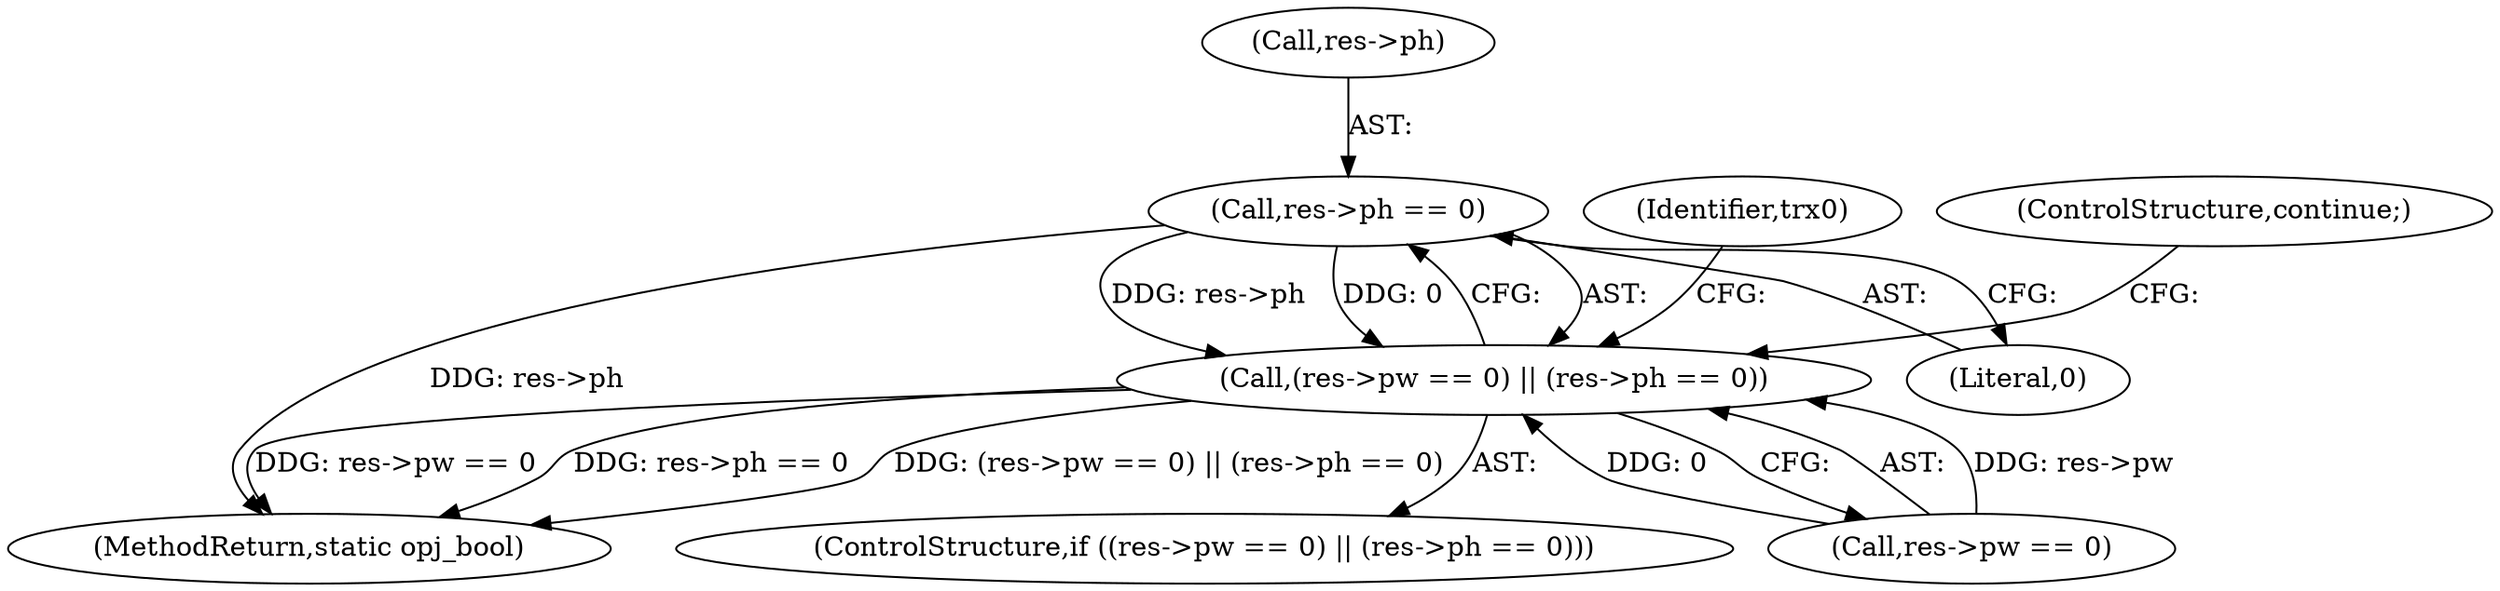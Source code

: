 digraph "0_openjpeg_c277159986c80142180fbe5efb256bbf3bdf3edc_1@pointer" {
"1000628" [label="(Call,res->ph == 0)"];
"1000622" [label="(Call,(res->pw == 0) || (res->ph == 0))"];
"1000621" [label="(ControlStructure,if ((res->pw == 0) || (res->ph == 0)))"];
"1000629" [label="(Call,res->ph)"];
"1000787" [label="(MethodReturn,static opj_bool)"];
"1000628" [label="(Call,res->ph == 0)"];
"1000638" [label="(Identifier,trx0)"];
"1000623" [label="(Call,res->pw == 0)"];
"1000632" [label="(Literal,0)"];
"1000622" [label="(Call,(res->pw == 0) || (res->ph == 0))"];
"1000634" [label="(ControlStructure,continue;)"];
"1000628" -> "1000622"  [label="AST: "];
"1000628" -> "1000632"  [label="CFG: "];
"1000629" -> "1000628"  [label="AST: "];
"1000632" -> "1000628"  [label="AST: "];
"1000622" -> "1000628"  [label="CFG: "];
"1000628" -> "1000787"  [label="DDG: res->ph"];
"1000628" -> "1000622"  [label="DDG: res->ph"];
"1000628" -> "1000622"  [label="DDG: 0"];
"1000622" -> "1000621"  [label="AST: "];
"1000622" -> "1000623"  [label="CFG: "];
"1000623" -> "1000622"  [label="AST: "];
"1000634" -> "1000622"  [label="CFG: "];
"1000638" -> "1000622"  [label="CFG: "];
"1000622" -> "1000787"  [label="DDG: (res->pw == 0) || (res->ph == 0)"];
"1000622" -> "1000787"  [label="DDG: res->pw == 0"];
"1000622" -> "1000787"  [label="DDG: res->ph == 0"];
"1000623" -> "1000622"  [label="DDG: res->pw"];
"1000623" -> "1000622"  [label="DDG: 0"];
}
